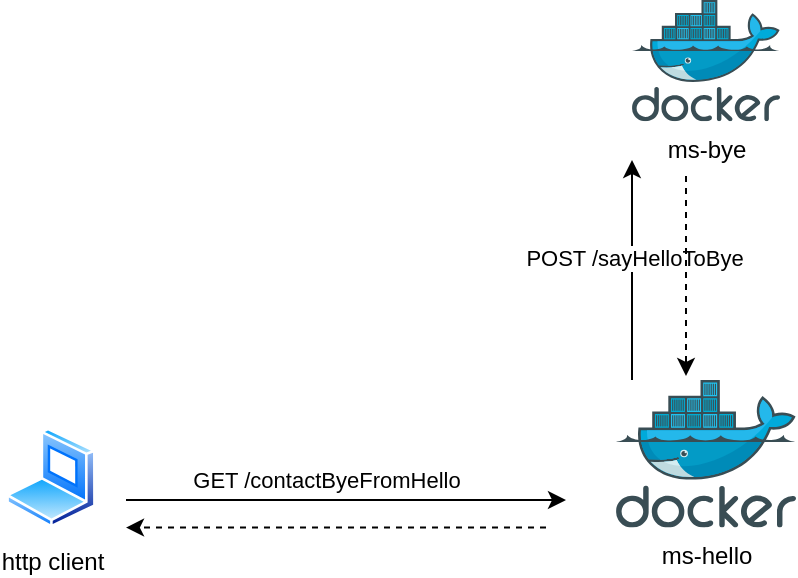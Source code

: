 <mxfile version="13.7.5" type="device" pages="7"><diagram id="nW-tAOOgXtVeQBG6Wu1f" name="Page-1"><mxGraphModel dx="530" dy="593" grid="1" gridSize="10" guides="1" tooltips="1" connect="1" arrows="1" fold="1" page="1" pageScale="1" pageWidth="827" pageHeight="1169" math="0" shadow="0"><root><mxCell id="0"/><mxCell id="1" parent="0"/><mxCell id="l9FdRmoAgHlW3gvT22vH-1" value="ms-hello" style="aspect=fixed;html=1;points=[];align=center;image;fontSize=12;image=img/lib/mscae/Docker.svg;" parent="1" vertex="1"><mxGeometry x="345" y="250" width="90" height="73.8" as="geometry"/></mxCell><mxCell id="l9FdRmoAgHlW3gvT22vH-2" value="ms-bye" style="aspect=fixed;html=1;points=[];align=center;image;fontSize=12;image=img/lib/mscae/Docker.svg;" parent="1" vertex="1"><mxGeometry x="353" y="60" width="74" height="60.68" as="geometry"/></mxCell><mxCell id="l9FdRmoAgHlW3gvT22vH-4" value="http client" style="aspect=fixed;perimeter=ellipsePerimeter;html=1;align=center;shadow=0;dashed=0;spacingTop=3;image;image=img/lib/active_directory/laptop_client.svg;" parent="1" vertex="1"><mxGeometry x="40" y="273.8" width="45" height="50" as="geometry"/></mxCell><mxCell id="l9FdRmoAgHlW3gvT22vH-7" value="" style="endArrow=classic;html=1;" parent="1" edge="1"><mxGeometry width="50" height="50" relative="1" as="geometry"><mxPoint x="353" y="250" as="sourcePoint"/><mxPoint x="353" y="140" as="targetPoint"/></mxGeometry></mxCell><mxCell id="l9FdRmoAgHlW3gvT22vH-9" value="POST /sayHelloToBye" style="edgeLabel;html=1;align=center;verticalAlign=middle;resizable=0;points=[];" parent="l9FdRmoAgHlW3gvT22vH-7" vertex="1" connectable="0"><mxGeometry x="0.109" y="-1" relative="1" as="geometry"><mxPoint as="offset"/></mxGeometry></mxCell><mxCell id="l9FdRmoAgHlW3gvT22vH-8" value="" style="endArrow=classic;html=1;" parent="1" edge="1"><mxGeometry width="50" height="50" relative="1" as="geometry"><mxPoint x="100" y="310" as="sourcePoint"/><mxPoint x="320" y="310" as="targetPoint"/></mxGeometry></mxCell><mxCell id="l9FdRmoAgHlW3gvT22vH-10" value="GET /contactByeFromHello" style="edgeLabel;html=1;align=center;verticalAlign=bottom;resizable=0;points=[];" parent="l9FdRmoAgHlW3gvT22vH-8" vertex="1" connectable="0"><mxGeometry x="0.2" y="2" relative="1" as="geometry"><mxPoint x="-32" as="offset"/></mxGeometry></mxCell><mxCell id="l9FdRmoAgHlW3gvT22vH-11" value="" style="endArrow=classic;html=1;dashed=1;" parent="1" edge="1"><mxGeometry width="50" height="50" relative="1" as="geometry"><mxPoint x="380" y="148" as="sourcePoint"/><mxPoint x="380" y="248" as="targetPoint"/></mxGeometry></mxCell><mxCell id="l9FdRmoAgHlW3gvT22vH-12" value="" style="endArrow=classic;html=1;dashed=1;" parent="1" edge="1"><mxGeometry width="50" height="50" relative="1" as="geometry"><mxPoint x="310" y="323.8" as="sourcePoint"/><mxPoint x="100" y="323.8" as="targetPoint"/></mxGeometry></mxCell></root></mxGraphModel></diagram><diagram id="kk7xsjyhWxMzjAVUPdzf" name="Page-2"><mxGraphModel dx="530" dy="593" grid="1" gridSize="10" guides="1" tooltips="1" connect="1" arrows="1" fold="1" page="1" pageScale="1" pageWidth="827" pageHeight="1169" math="0" shadow="0"><root><mxCell id="FdIu3aOubGUrS5ge_S9y-0"/><mxCell id="FdIu3aOubGUrS5ge_S9y-1" parent="FdIu3aOubGUrS5ge_S9y-0"/><mxCell id="PfeehfjNeXi8u62g8tcT-2" value="http client" style="aspect=fixed;perimeter=ellipsePerimeter;html=1;align=center;shadow=0;dashed=0;spacingTop=3;image;image=img/lib/active_directory/laptop_client.svg;" parent="FdIu3aOubGUrS5ge_S9y-1" vertex="1"><mxGeometry x="30" y="120" width="45" height="50" as="geometry"/></mxCell><mxCell id="PfeehfjNeXi8u62g8tcT-5" value="" style="endArrow=classic;html=1;" parent="FdIu3aOubGUrS5ge_S9y-1" edge="1"><mxGeometry width="50" height="50" relative="1" as="geometry"><mxPoint x="90" y="156.2" as="sourcePoint"/><mxPoint x="310" y="156.2" as="targetPoint"/></mxGeometry></mxCell><mxCell id="PfeehfjNeXi8u62g8tcT-9" value="Service: ms-bye-svc&lt;br&gt;Selector: app=ms-bye-pods" style="ellipse;shape=cloud;whiteSpace=wrap;html=1;" parent="FdIu3aOubGUrS5ge_S9y-1" vertex="1"><mxGeometry x="320" y="80" width="219" height="110" as="geometry"/></mxCell><mxCell id="PfeehfjNeXi8u62g8tcT-11" value="&lt;div&gt;pod:&amp;nbsp;&lt;/div&gt;&lt;span style=&quot;text-align: left&quot;&gt;ms-bye-dep-85d945847d-np597&lt;/span&gt;" style="rounded=0;whiteSpace=wrap;html=1;verticalAlign=bottom;fillColor=#d5e8d4;strokeColor=#82b366;" parent="FdIu3aOubGUrS5ge_S9y-1" vertex="1"><mxGeometry x="430" y="220" width="140" height="80" as="geometry"/></mxCell><mxCell id="PfeehfjNeXi8u62g8tcT-14" value="app: ms-bye-pods" style="rounded=0;whiteSpace=wrap;html=1;fontStyle=1;labelBackgroundColor=#ffffff;fillColor=#f5f5f5;strokeColor=#666666;fontColor=#333333;" parent="FdIu3aOubGUrS5ge_S9y-1" vertex="1"><mxGeometry x="430" y="220" width="120" height="30" as="geometry"/></mxCell><mxCell id="PfeehfjNeXi8u62g8tcT-15" value="&lt;div&gt;pod:&amp;nbsp;&lt;/div&gt;&lt;div&gt;&lt;span&gt;ms-bye-dep-85d945847d-w7hgc&lt;/span&gt;&lt;/div&gt;" style="rounded=0;whiteSpace=wrap;html=1;verticalAlign=bottom;fillColor=#d5e8d4;strokeColor=#82b366;" parent="FdIu3aOubGUrS5ge_S9y-1" vertex="1"><mxGeometry x="430" y="350" width="140" height="80" as="geometry"/></mxCell><mxCell id="PfeehfjNeXi8u62g8tcT-16" value="app: ms-bye-pods" style="rounded=0;whiteSpace=wrap;html=1;fontStyle=1;labelBackgroundColor=#ffffff;fillColor=#f5f5f5;strokeColor=#666666;fontColor=#333333;" parent="FdIu3aOubGUrS5ge_S9y-1" vertex="1"><mxGeometry x="430" y="350" width="120" height="30" as="geometry"/></mxCell><mxCell id="PfeehfjNeXi8u62g8tcT-17" value="" style="endArrow=none;html=1;entryX=0.315;entryY=0.864;entryDx=0;entryDy=0;entryPerimeter=0;" parent="FdIu3aOubGUrS5ge_S9y-1" target="PfeehfjNeXi8u62g8tcT-9" edge="1"><mxGeometry width="50" height="50" relative="1" as="geometry"><mxPoint x="389" y="410" as="sourcePoint"/><mxPoint x="390" y="240" as="targetPoint"/></mxGeometry></mxCell><mxCell id="PfeehfjNeXi8u62g8tcT-18" value="" style="endArrow=none;html=1;entryX=-0.014;entryY=0.6;entryDx=0;entryDy=0;entryPerimeter=0;" parent="FdIu3aOubGUrS5ge_S9y-1" target="PfeehfjNeXi8u62g8tcT-11" edge="1"><mxGeometry width="50" height="50" relative="1" as="geometry"><mxPoint x="390" y="268" as="sourcePoint"/><mxPoint x="390" y="240" as="targetPoint"/></mxGeometry></mxCell><mxCell id="PfeehfjNeXi8u62g8tcT-19" value="" style="endArrow=none;html=1;entryX=0;entryY=1;entryDx=0;entryDy=0;" parent="FdIu3aOubGUrS5ge_S9y-1" target="PfeehfjNeXi8u62g8tcT-16" edge="1"><mxGeometry width="50" height="50" relative="1" as="geometry"><mxPoint x="390" y="380" as="sourcePoint"/><mxPoint x="438.04" y="278" as="targetPoint"/></mxGeometry></mxCell></root></mxGraphModel></diagram><diagram id="zpGCYU32BKWukzR0Wt4S" name="Page-3"><mxGraphModel dx="749" dy="593" grid="1" gridSize="10" guides="1" tooltips="1" connect="1" arrows="1" fold="1" page="1" pageScale="1" pageWidth="827" pageHeight="1169" math="0" shadow="0"><root><mxCell id="FOlvzqwkiB9gCyZq5ynK-0"/><mxCell id="FOlvzqwkiB9gCyZq5ynK-1" parent="FOlvzqwkiB9gCyZq5ynK-0"/><mxCell id="mwr__i5Z3vyPcMBfc9-P-8" value="&lt;div style=&quot;color: rgb(0 , 0 , 0) ; font-family: &amp;#34;helvetica&amp;#34; ; font-size: 12px ; font-style: normal ; font-weight: 400 ; letter-spacing: normal ; text-align: center ; text-indent: 0px ; text-transform: none ; word-spacing: 0px&quot;&gt;&lt;span style=&quot;background-color: rgb(255 , 229 , 153)&quot;&gt;Pod:&amp;nbsp;&lt;/span&gt;&lt;/div&gt;&lt;div style=&quot;color: rgb(0 , 0 , 0) ; font-family: &amp;#34;helvetica&amp;#34; ; font-size: 12px ; font-style: normal ; font-weight: 400 ; letter-spacing: normal ; text-indent: 0px ; text-transform: none ; word-spacing: 0px ; text-align: left&quot;&gt;&lt;span style=&quot;background-color: rgb(255 , 229 , 153)&quot;&gt;&amp;nbsp;ms-bye-dep-db48f7976-7nh68&lt;/span&gt;&lt;/div&gt;&lt;div style=&quot;text-indent: 0px ; text-align: left&quot;&gt;&lt;span style=&quot;background-color: rgb(255 , 229 , 153)&quot;&gt;&lt;font face=&quot;helvetica&quot;&gt;&lt;br&gt;&lt;/font&gt;&lt;/span&gt;&lt;/div&gt;&lt;div style=&quot;text-indent: 0px&quot;&gt;&lt;span style=&quot;background-color: rgb(255 , 229 , 153)&quot;&gt;&lt;font face=&quot;helvetica&quot;&gt;Pod Ip: 172.17.0.9:9999&lt;/font&gt;&lt;br&gt;&lt;/span&gt;&lt;/div&gt;" style="rounded=1;whiteSpace=wrap;html=1;fillColor=#fff2cc;strokeColor=#d6b656;verticalAlign=top;" parent="FOlvzqwkiB9gCyZq5ynK-1" vertex="1"><mxGeometry x="147" y="160" width="197" height="240" as="geometry"/></mxCell><mxCell id="mwr__i5Z3vyPcMBfc9-P-11" value="" style="group" parent="FOlvzqwkiB9gCyZq5ynK-1" vertex="1" connectable="0"><mxGeometry x="167" y="240" width="160" height="140" as="geometry"/></mxCell><mxCell id="mwr__i5Z3vyPcMBfc9-P-1" value="&lt;div&gt;Container&lt;/div&gt;" style="rounded=0;whiteSpace=wrap;html=1;verticalAlign=top;fillColor=#d5e8d4;strokeColor=#82b366;" parent="mwr__i5Z3vyPcMBfc9-P-11" vertex="1"><mxGeometry width="160" height="140" as="geometry"/></mxCell><mxCell id="mwr__i5Z3vyPcMBfc9-P-9" value="Node.js &lt;br&gt;ms-bye - 9999" style="rounded=0;whiteSpace=wrap;html=1;" parent="mwr__i5Z3vyPcMBfc9-P-11" vertex="1"><mxGeometry x="15" y="28" width="120" height="37.333" as="geometry"/></mxCell><mxCell id="mwr__i5Z3vyPcMBfc9-P-10" value="curl http://10.96.126.57:17" style="rounded=0;whiteSpace=wrap;html=1;fillColor=#f0a30a;strokeColor=#BD7000;fontColor=#ffffff;" parent="mwr__i5Z3vyPcMBfc9-P-11" vertex="1"><mxGeometry x="15" y="74.667" width="120" height="37.333" as="geometry"/></mxCell><mxCell id="mwr__i5Z3vyPcMBfc9-P-12" value="&lt;div style=&quot;font-family: &amp;#34;helvetica&amp;#34; ; font-size: 12px ; font-style: normal ; font-weight: 400 ; letter-spacing: normal ; text-align: center ; text-indent: 0px ; text-transform: none ; word-spacing: 0px&quot;&gt;&lt;span style=&quot;background-color: rgb(255 , 255 , 255)&quot;&gt;Pod:&lt;/span&gt;&lt;/div&gt;&lt;div style=&quot;font-family: &amp;#34;helvetica&amp;#34; ; font-size: 12px ; font-style: normal ; font-weight: 400 ; letter-spacing: normal ; text-align: center ; text-indent: 0px ; text-transform: none ; word-spacing: 0px&quot;&gt;&lt;br&gt;&lt;/div&gt;&lt;div style=&quot;text-indent: 0px ; text-align: left&quot;&gt;&lt;span style=&quot;background-color: rgb(255 , 255 , 255)&quot;&gt;&lt;font face=&quot;helvetica&quot;&gt;ms-hello-dep-c4954867b-l6wgt&lt;/font&gt;&lt;br&gt;&lt;/span&gt;&lt;/div&gt;&lt;div style=&quot;text-indent: 0px&quot;&gt;&lt;span style=&quot;background-color: rgb(255 , 255 , 255)&quot;&gt;app=ms-hello-pods&lt;/span&gt;&lt;/div&gt;&lt;div style=&quot;text-indent: 0px&quot;&gt;&lt;font face=&quot;helvetica&quot;&gt;&lt;b style=&quot;background-color: rgb(255 , 255 , 255)&quot;&gt;Pod Ip: 172.17.0.10:7777&lt;/b&gt;&lt;/font&gt;&lt;br&gt;&lt;/div&gt;" style="rounded=1;whiteSpace=wrap;html=1;strokeColor=#b85450;verticalAlign=top;fillColor=#f8cecc;" parent="FOlvzqwkiB9gCyZq5ynK-1" vertex="1"><mxGeometry x="370" y="160" width="190" height="240" as="geometry"/></mxCell><mxCell id="mwr__i5Z3vyPcMBfc9-P-13" value="" style="group" parent="FOlvzqwkiB9gCyZq5ynK-1" vertex="1" connectable="0"><mxGeometry x="388" y="250" width="160" height="120" as="geometry"/></mxCell><mxCell id="mwr__i5Z3vyPcMBfc9-P-14" value="&lt;div&gt;Container&lt;/div&gt;" style="rounded=0;whiteSpace=wrap;html=1;verticalAlign=top;fillColor=#d5e8d4;strokeColor=#82b366;" parent="mwr__i5Z3vyPcMBfc9-P-13" vertex="1"><mxGeometry width="160" height="120" as="geometry"/></mxCell><mxCell id="mwr__i5Z3vyPcMBfc9-P-15" value="Node.js &lt;br&gt;ms-hello - 7777" style="rounded=0;whiteSpace=wrap;html=1;" parent="mwr__i5Z3vyPcMBfc9-P-13" vertex="1"><mxGeometry x="15" y="24" width="120" height="32" as="geometry"/></mxCell><mxCell id="mwr__i5Z3vyPcMBfc9-P-17" value="&lt;div style=&quot;font-family: &amp;#34;helvetica&amp;#34; ; font-size: 12px ; font-style: normal ; font-weight: 400 ; letter-spacing: normal ; text-align: center ; text-indent: 0px ; text-transform: none ; word-spacing: 0px&quot;&gt;&lt;span style=&quot;background-color: rgb(255 , 255 , 255)&quot;&gt;Pod:&amp;nbsp;&lt;/span&gt;&lt;/div&gt;&lt;div style=&quot;font-family: &amp;#34;helvetica&amp;#34; ; font-size: 12px ; font-style: normal ; font-weight: 400 ; letter-spacing: normal ; text-align: center ; text-indent: 0px ; text-transform: none ; word-spacing: 0px&quot;&gt;&lt;span style=&quot;background-color: rgb(255 , 255 , 255)&quot;&gt;&lt;br&gt;&lt;/span&gt;&lt;/div&gt;&lt;div style=&quot;text-indent: 0px ; text-align: left&quot;&gt;&lt;font style=&quot;background-color: rgb(255 , 255 , 255)&quot;&gt;&lt;font face=&quot;helvetica&quot;&gt;ms-hello-dep-c4954867b-zbfm6&lt;/font&gt;&lt;br&gt;&lt;/font&gt;&lt;/div&gt;&lt;div style=&quot;text-indent: 0px&quot;&gt;&lt;font style=&quot;background-color: rgb(255 , 255 , 255)&quot;&gt;&lt;font face=&quot;helvetica&quot;&gt;app=ms-hello-pods&lt;/font&gt;&lt;/font&gt;&lt;/div&gt;&lt;div style=&quot;text-indent: 0px&quot;&gt;&lt;font face=&quot;helvetica&quot; style=&quot;background-color: rgb(255 , 255 , 255)&quot;&gt;&lt;b&gt;Pod Ip: 172.17.0.11:7777&lt;/b&gt;&lt;/font&gt;&lt;br&gt;&lt;/div&gt;" style="rounded=1;whiteSpace=wrap;html=1;fillColor=#f8cecc;strokeColor=#b85450;verticalAlign=top;" parent="FOlvzqwkiB9gCyZq5ynK-1" vertex="1"><mxGeometry x="588" y="160" width="210" height="240" as="geometry"/></mxCell><mxCell id="mwr__i5Z3vyPcMBfc9-P-18" value="" style="group" parent="FOlvzqwkiB9gCyZq5ynK-1" vertex="1" connectable="0"><mxGeometry x="608" y="250" width="160" height="120" as="geometry"/></mxCell><mxCell id="mwr__i5Z3vyPcMBfc9-P-19" value="&lt;div&gt;Container&lt;/div&gt;" style="rounded=0;whiteSpace=wrap;html=1;verticalAlign=top;fillColor=#d5e8d4;strokeColor=#82b366;" parent="mwr__i5Z3vyPcMBfc9-P-18" vertex="1"><mxGeometry width="160" height="120" as="geometry"/></mxCell><mxCell id="mwr__i5Z3vyPcMBfc9-P-20" value="Node.js &lt;br&gt;ms-hello - 7777" style="rounded=0;whiteSpace=wrap;html=1;" parent="mwr__i5Z3vyPcMBfc9-P-18" vertex="1"><mxGeometry x="15" y="24" width="120" height="32" as="geometry"/></mxCell><mxCell id="1y_KWj7AU7cfFWQC7JeS-0" value="http client" style="aspect=fixed;perimeter=ellipsePerimeter;html=1;align=center;shadow=0;dashed=0;spacingTop=3;image;image=img/lib/active_directory/laptop_client.svg;" parent="FOlvzqwkiB9gCyZq5ynK-1" vertex="1"><mxGeometry x="12" y="308.33" width="45" height="50" as="geometry"/></mxCell><mxCell id="1y_KWj7AU7cfFWQC7JeS-1" value="" style="endArrow=classic;html=1;exitX=1;exitY=0.5;exitDx=0;exitDy=0;entryX=0;entryY=0.5;entryDx=0;entryDy=0;" parent="FOlvzqwkiB9gCyZq5ynK-1" source="1y_KWj7AU7cfFWQC7JeS-0" target="mwr__i5Z3vyPcMBfc9-P-10" edge="1"><mxGeometry width="50" height="50" relative="1" as="geometry"><mxPoint x="90" y="270" as="sourcePoint"/><mxPoint x="140" y="220" as="targetPoint"/></mxGeometry></mxCell><mxCell id="1y_KWj7AU7cfFWQC7JeS-2" value="1. kubectl exec&amp;nbsp;" style="edgeLabel;html=1;align=center;verticalAlign=middle;resizable=0;points=[];" parent="1y_KWj7AU7cfFWQC7JeS-1" vertex="1" connectable="0"><mxGeometry x="-0.189" y="4" relative="1" as="geometry"><mxPoint as="offset"/></mxGeometry></mxCell><mxCell id="1y_KWj7AU7cfFWQC7JeS-3" value="" style="endArrow=none;html=1;exitX=0;exitY=0.25;exitDx=0;exitDy=0;entryX=0.5;entryY=1;entryDx=0;entryDy=0;" parent="FOlvzqwkiB9gCyZq5ynK-1" source="mwr__i5Z3vyPcMBfc9-P-10" target="1y_KWj7AU7cfFWQC7JeS-4" edge="1"><mxGeometry width="50" height="50" relative="1" as="geometry"><mxPoint x="120" y="270" as="sourcePoint"/><mxPoint x="-40" y="210" as="targetPoint"/></mxGeometry></mxCell><mxCell id="1y_KWj7AU7cfFWQC7JeS-4" value="2. curl is executed &lt;br&gt;inside the 'ms-bye' &lt;br&gt;container &lt;br&gt;running node.js&amp;nbsp;" style="text;html=1;strokeColor=none;fillColor=none;align=center;verticalAlign=middle;whiteSpace=wrap;rounded=0;" parent="FOlvzqwkiB9gCyZq5ynK-1" vertex="1"><mxGeometry x="12" y="150" width="130" height="80" as="geometry"/></mxCell><mxCell id="1y_KWj7AU7cfFWQC7JeS-5" value="&lt;font style=&quot;font-size: 13px&quot;&gt;&lt;b&gt;Service 'ms-hello-svc'&lt;br&gt;&lt;/b&gt;&lt;/font&gt;&lt;br&gt;SELECTOR: app=ms-hello-pods&lt;br&gt;10.96.126.57:17" style="rounded=0;whiteSpace=wrap;html=1;fillColor=#f5f5f5;strokeColor=#666666;fontColor=#333333;" parent="FOlvzqwkiB9gCyZq5ynK-1" vertex="1"><mxGeometry x="470" y="40" width="150" height="80" as="geometry"/></mxCell><mxCell id="1y_KWj7AU7cfFWQC7JeS-6" value="" style="shape=curlyBracket;whiteSpace=wrap;html=1;rounded=1;fillColor=#9933FF;direction=south;" parent="FOlvzqwkiB9gCyZq5ynK-1" vertex="1"><mxGeometry x="500" y="120" width="180" height="40" as="geometry"/></mxCell><mxCell id="1y_KWj7AU7cfFWQC7JeS-7" value="" style="edgeStyle=elbowEdgeStyle;elbow=horizontal;endArrow=classic;html=1;" parent="FOlvzqwkiB9gCyZq5ynK-1" source="mwr__i5Z3vyPcMBfc9-P-10" edge="1"><mxGeometry width="50" height="50" relative="1" as="geometry"><mxPoint x="390" y="250" as="sourcePoint"/><mxPoint x="470" y="60" as="targetPoint"/><Array as="points"><mxPoint x="360" y="200"/></Array></mxGeometry></mxCell><mxCell id="1y_KWj7AU7cfFWQC7JeS-8" value="3. curl sends HTTP GET request" style="edgeLabel;html=1;align=center;verticalAlign=middle;resizable=0;points=[];" parent="1y_KWj7AU7cfFWQC7JeS-7" vertex="1" connectable="0"><mxGeometry x="0.562" y="-1" relative="1" as="geometry"><mxPoint x="-39.67" y="-11" as="offset"/></mxGeometry></mxCell><mxCell id="1y_KWj7AU7cfFWQC7JeS-9" value="" style="edgeStyle=elbowEdgeStyle;elbow=horizontal;endArrow=classic;html=1;exitX=1;exitY=0.25;exitDx=0;exitDy=0;entryX=1;entryY=0.5;entryDx=0;entryDy=0;" parent="FOlvzqwkiB9gCyZq5ynK-1" source="1y_KWj7AU7cfFWQC7JeS-5" target="mwr__i5Z3vyPcMBfc9-P-20" edge="1"><mxGeometry width="50" height="50" relative="1" as="geometry"><mxPoint x="580" y="250" as="sourcePoint"/><mxPoint x="770" y="290" as="targetPoint"/><Array as="points"><mxPoint x="810" y="170"/></Array></mxGeometry></mxCell><mxCell id="1y_KWj7AU7cfFWQC7JeS-10" value="4. Service redirects &lt;br&gt;HTTP request to a&lt;br&gt;randomly selected pod,&lt;br&gt;on the port the container &lt;br&gt;is listening (targetPort)" style="edgeLabel;html=1;align=center;verticalAlign=middle;resizable=0;points=[];" parent="1y_KWj7AU7cfFWQC7JeS-9" vertex="1" connectable="0"><mxGeometry x="-0.736" y="-2" relative="1" as="geometry"><mxPoint x="33" y="18" as="offset"/></mxGeometry></mxCell><mxCell id="1y_KWj7AU7cfFWQC7JeS-11" value="" style="edgeStyle=elbowEdgeStyle;elbow=horizontal;endArrow=classic;html=1;exitX=0.5;exitY=1;exitDx=0;exitDy=0;entryX=0.75;entryY=1;entryDx=0;entryDy=0;" parent="FOlvzqwkiB9gCyZq5ynK-1" source="mwr__i5Z3vyPcMBfc9-P-20" target="mwr__i5Z3vyPcMBfc9-P-10" edge="1"><mxGeometry width="50" height="50" relative="1" as="geometry"><mxPoint x="460" y="360" as="sourcePoint"/><mxPoint x="250" y="500" as="targetPoint"/><Array as="points"><mxPoint x="683" y="450"/></Array></mxGeometry></mxCell><mxCell id="1y_KWj7AU7cfFWQC7JeS-12" value="5. HTTP response is sent back to curl" style="edgeLabel;html=1;align=center;verticalAlign=middle;resizable=0;points=[];" parent="1y_KWj7AU7cfFWQC7JeS-11" vertex="1" connectable="0"><mxGeometry x="0.003" y="-4" relative="1" as="geometry"><mxPoint x="-16" y="14" as="offset"/></mxGeometry></mxCell><mxCell id="1y_KWj7AU7cfFWQC7JeS-13" value="6. The output of the curl command &lt;br&gt;is sent back to &lt;br&gt;kubectl and printed by it" style="edgeStyle=segmentEdgeStyle;endArrow=classic;html=1;exitX=0.5;exitY=1;exitDx=0;exitDy=0;" parent="FOlvzqwkiB9gCyZq5ynK-1" source="mwr__i5Z3vyPcMBfc9-P-10" target="1y_KWj7AU7cfFWQC7JeS-0" edge="1"><mxGeometry x="0.237" y="30" width="50" height="50" relative="1" as="geometry"><mxPoint x="30" y="360" as="sourcePoint"/><mxPoint x="-80" y="410" as="targetPoint"/><Array as="points"><mxPoint x="242" y="450"/><mxPoint x="35" y="450"/></Array><mxPoint as="offset"/></mxGeometry></mxCell></root></mxGraphModel></diagram><diagram name="clusterip" id="MiLK0xUgl3QgvYwgvLEA"><mxGraphModel dx="749" dy="1762" grid="1" gridSize="10" guides="1" tooltips="1" connect="1" arrows="1" fold="1" page="1" pageScale="1" pageWidth="827" pageHeight="1169" math="0" shadow="0"><root><mxCell id="RTvqGb9k7nKd8f0aVlGG-0"/><mxCell id="RTvqGb9k7nKd8f0aVlGG-1" parent="RTvqGb9k7nKd8f0aVlGG-0"/><mxCell id="RTvqGb9k7nKd8f0aVlGG-34" value="" style="group" vertex="1" connectable="0" parent="RTvqGb9k7nKd8f0aVlGG-1"><mxGeometry x="431" y="-332" width="510" height="770" as="geometry"/></mxCell><mxCell id="RTvqGb9k7nKd8f0aVlGG-35" value="" style="group" vertex="1" connectable="0" parent="RTvqGb9k7nKd8f0aVlGG-34"><mxGeometry x="50.63" y="440" width="455.37" height="330" as="geometry"/></mxCell><mxCell id="RTvqGb9k7nKd8f0aVlGG-36" value="Node2" style="rounded=0;whiteSpace=wrap;html=1;verticalAlign=top;" vertex="1" parent="RTvqGb9k7nKd8f0aVlGG-35"><mxGeometry x="-12" width="455.37" height="330" as="geometry"/></mxCell><mxCell id="RTvqGb9k7nKd8f0aVlGG-37" value="5.5.5.6" style="rounded=0;whiteSpace=wrap;html=1;fillColor=#f8cecc;strokeColor=#b85450;" vertex="1" parent="RTvqGb9k7nKd8f0aVlGG-35"><mxGeometry x="-9" width="122.17" height="30" as="geometry"/></mxCell><mxCell id="RTvqGb9k7nKd8f0aVlGG-45" value="" style="group" vertex="1" connectable="0" parent="RTvqGb9k7nKd8f0aVlGG-35"><mxGeometry x="137.69" y="127.742" width="180" height="191.613" as="geometry"/></mxCell><mxCell id="RTvqGb9k7nKd8f0aVlGG-13" value="&lt;div&gt;Container&lt;/div&gt;" style="rounded=0;whiteSpace=wrap;html=1;verticalAlign=top;fillColor=#d5e8d4;strokeColor=#82b366;" vertex="1" parent="RTvqGb9k7nKd8f0aVlGG-45"><mxGeometry x="8" y="85.161" width="160" height="74.516" as="geometry"/></mxCell><mxCell id="RTvqGb9k7nKd8f0aVlGG-14" value="Node.js &lt;br&gt;ms-hello - 7777" style="rounded=0;whiteSpace=wrap;html=1;" vertex="1" parent="RTvqGb9k7nKd8f0aVlGG-45"><mxGeometry x="23" y="110.71" width="120" height="34.065" as="geometry"/></mxCell><mxCell id="RTvqGb9k7nKd8f0aVlGG-11" value="&lt;div style=&quot;font-family: &amp;#34;helvetica&amp;#34; ; font-size: 12px ; font-style: normal ; font-weight: 400 ; letter-spacing: normal ; text-align: center ; text-indent: 0px ; text-transform: none ; word-spacing: 0px&quot;&gt;&lt;span style=&quot;background-color: rgb(255 , 255 , 255)&quot;&gt;Pod:&amp;nbsp;&lt;/span&gt;&lt;/div&gt;&lt;div style=&quot;font-family: &amp;#34;helvetica&amp;#34; ; font-size: 12px ; font-style: normal ; font-weight: 400 ; letter-spacing: normal ; text-align: center ; text-indent: 0px ; text-transform: none ; word-spacing: 0px&quot;&gt;&lt;span style=&quot;background-color: rgb(255 , 255 , 255)&quot;&gt;&lt;br&gt;&lt;/span&gt;&lt;/div&gt;&lt;div style=&quot;text-indent: 0px ; text-align: left&quot;&gt;&lt;font style=&quot;background-color: rgb(255 , 255 , 255)&quot;&gt;&lt;font face=&quot;helvetica&quot;&gt;ms-hello-dep-c4954867b-zbfm6&lt;/font&gt;&lt;br&gt;&lt;/font&gt;&lt;/div&gt;&lt;div style=&quot;text-indent: 0px&quot;&gt;&lt;font style=&quot;background-color: rgb(255 , 255 , 255)&quot;&gt;&lt;font face=&quot;helvetica&quot;&gt;app=ms-hello-pods&lt;/font&gt;&lt;/font&gt;&lt;/div&gt;&lt;div style=&quot;text-indent: 0px&quot;&gt;&lt;font face=&quot;helvetica&quot; style=&quot;background-color: rgb(255 , 255 , 255)&quot;&gt;&lt;b&gt;Pod Ip: 172.17.0.11:7777&lt;/b&gt;&lt;/font&gt;&lt;br&gt;&lt;/div&gt;" style="rounded=1;whiteSpace=wrap;html=1;fillColor=#f8cecc;strokeColor=#b85450;verticalAlign=top;" vertex="1" parent="RTvqGb9k7nKd8f0aVlGG-45"><mxGeometry width="180" height="191.613" as="geometry"/></mxCell><mxCell id="RTvqGb9k7nKd8f0aVlGG-38" value="&lt;div&gt;Container&lt;/div&gt;" style="rounded=0;whiteSpace=wrap;html=1;verticalAlign=top;fillColor=#d5e8d4;strokeColor=#82b366;" vertex="1" parent="RTvqGb9k7nKd8f0aVlGG-45"><mxGeometry x="10" y="95.806" width="160" height="85.161" as="geometry"/></mxCell><mxCell id="RTvqGb9k7nKd8f0aVlGG-39" value="Node.js &lt;br&gt;ms-hello - 7777" style="rounded=0;whiteSpace=wrap;html=1;" vertex="1" parent="RTvqGb9k7nKd8f0aVlGG-45"><mxGeometry x="25" y="121.355" width="120" height="34.065" as="geometry"/></mxCell><mxCell id="RTvqGb9k7nKd8f0aVlGG-40" value="" style="group" vertex="1" connectable="0" parent="RTvqGb9k7nKd8f0aVlGG-35"><mxGeometry x="-467.63" width="910" height="330" as="geometry"/></mxCell><mxCell id="RTvqGb9k7nKd8f0aVlGG-30" value="Node1" style="rounded=0;whiteSpace=wrap;html=1;verticalAlign=top;" vertex="1" parent="RTvqGb9k7nKd8f0aVlGG-40"><mxGeometry width="455.37" height="330" as="geometry"/></mxCell><mxCell id="RTvqGb9k7nKd8f0aVlGG-31" value="5.5.5.5" style="rounded=0;whiteSpace=wrap;html=1;fillColor=#f8cecc;strokeColor=#b85450;" vertex="1" parent="RTvqGb9k7nKd8f0aVlGG-40"><mxGeometry width="122.172" height="31.935" as="geometry"/></mxCell><mxCell id="RTvqGb9k7nKd8f0aVlGG-20" value="&lt;font style=&quot;font-size: 13px&quot;&gt;&lt;b&gt;Service 'ms-hello-svc' - ClusterIp -&amp;nbsp;&lt;/b&gt;&lt;/font&gt;SELECTOR: app=ms-hello-pods (iptables)&lt;br&gt;Cluster Ip:=&amp;nbsp; &amp;nbsp;10.96.126.57:17" style="rounded=0;whiteSpace=wrap;html=1;fillColor=#f5f5f5;strokeColor=#666666;fontColor=#333333;" vertex="1" parent="RTvqGb9k7nKd8f0aVlGG-40"><mxGeometry x="20" y="51.996" width="890" height="41.729" as="geometry"/></mxCell><mxCell id="RTvqGb9k7nKd8f0aVlGG-43" value="" style="group" vertex="1" connectable="0" parent="RTvqGb9k7nKd8f0aVlGG-40"><mxGeometry x="20" y="133.387" width="184" height="180.968" as="geometry"/></mxCell><mxCell id="RTvqGb9k7nKd8f0aVlGG-41" value="" style="group" vertex="1" connectable="0" parent="RTvqGb9k7nKd8f0aVlGG-43"><mxGeometry width="184" height="180.968" as="geometry"/></mxCell><mxCell id="RTvqGb9k7nKd8f0aVlGG-2" value="&lt;div style=&quot;color: rgb(0 , 0 , 0) ; font-family: &amp;#34;helvetica&amp;#34; ; font-size: 12px ; font-style: normal ; font-weight: 400 ; letter-spacing: normal ; text-align: center ; text-indent: 0px ; text-transform: none ; word-spacing: 0px&quot;&gt;&lt;span style=&quot;background-color: rgb(255 , 229 , 153)&quot;&gt;Pod:&amp;nbsp;&lt;/span&gt;&lt;/div&gt;&lt;div style=&quot;color: rgb(0 , 0 , 0) ; font-family: &amp;#34;helvetica&amp;#34; ; font-size: 12px ; font-style: normal ; font-weight: 400 ; letter-spacing: normal ; text-indent: 0px ; text-transform: none ; word-spacing: 0px ; text-align: left&quot;&gt;&lt;span style=&quot;background-color: rgb(255 , 229 , 153)&quot;&gt;&amp;nbsp;ms-bye-dep-db48f7976-7nh68&lt;/span&gt;&lt;/div&gt;&lt;div style=&quot;text-indent: 0px ; text-align: left&quot;&gt;&lt;span style=&quot;background-color: rgb(255 , 229 , 153)&quot;&gt;&lt;font face=&quot;helvetica&quot;&gt;&lt;br&gt;&lt;/font&gt;&lt;/span&gt;&lt;/div&gt;&lt;div style=&quot;text-indent: 0px&quot;&gt;&lt;span style=&quot;background-color: rgb(255 , 229 , 153)&quot;&gt;&lt;font face=&quot;helvetica&quot;&gt;Pod Ip: 172.17.0.9:9999&lt;/font&gt;&lt;br&gt;&lt;/span&gt;&lt;/div&gt;" style="rounded=1;whiteSpace=wrap;html=1;fillColor=#fff2cc;strokeColor=#d6b656;verticalAlign=top;" vertex="1" parent="RTvqGb9k7nKd8f0aVlGG-41"><mxGeometry width="184" height="180.968" as="geometry"/></mxCell><mxCell id="RTvqGb9k7nKd8f0aVlGG-42" value="" style="group" vertex="1" connectable="0" parent="RTvqGb9k7nKd8f0aVlGG-41"><mxGeometry x="12" y="85.161" width="160" height="74.516" as="geometry"/></mxCell><mxCell id="RTvqGb9k7nKd8f0aVlGG-4" value="&lt;div&gt;Container&lt;/div&gt;" style="rounded=0;whiteSpace=wrap;html=1;verticalAlign=top;fillColor=#d5e8d4;strokeColor=#82b366;" vertex="1" parent="RTvqGb9k7nKd8f0aVlGG-42"><mxGeometry width="160" height="74.516" as="geometry"/></mxCell><mxCell id="RTvqGb9k7nKd8f0aVlGG-5" value="Node.js &lt;br&gt;ms-bye - 9999" style="rounded=0;whiteSpace=wrap;html=1;" vertex="1" parent="RTvqGb9k7nKd8f0aVlGG-42"><mxGeometry x="15" y="21.29" width="120" height="28.387" as="geometry"/></mxCell><mxCell id="RTvqGb9k7nKd8f0aVlGG-44" value="" style="group" vertex="1" connectable="0" parent="RTvqGb9k7nKd8f0aVlGG-40"><mxGeometry x="223" y="129.742" width="180" height="183.097" as="geometry"/></mxCell><mxCell id="RTvqGb9k7nKd8f0aVlGG-7" value="&lt;div style=&quot;font-family: &amp;#34;helvetica&amp;#34; ; font-size: 12px ; font-style: normal ; font-weight: 400 ; letter-spacing: normal ; text-align: center ; text-indent: 0px ; text-transform: none ; word-spacing: 0px&quot;&gt;&lt;span style=&quot;background-color: rgb(255 , 255 , 255)&quot;&gt;Pod:&lt;/span&gt;&lt;/div&gt;&lt;div style=&quot;font-family: &amp;#34;helvetica&amp;#34; ; font-size: 12px ; font-style: normal ; font-weight: 400 ; letter-spacing: normal ; text-align: center ; text-indent: 0px ; text-transform: none ; word-spacing: 0px&quot;&gt;&lt;br&gt;&lt;/div&gt;&lt;div style=&quot;text-indent: 0px ; text-align: left&quot;&gt;&lt;span style=&quot;background-color: rgb(255 , 255 , 255)&quot;&gt;&lt;font face=&quot;helvetica&quot;&gt;ms-hello-dep-c4954867b-l6wgt&lt;/font&gt;&lt;br&gt;&lt;/span&gt;&lt;/div&gt;&lt;div style=&quot;text-indent: 0px&quot;&gt;&lt;span style=&quot;background-color: rgb(255 , 255 , 255)&quot;&gt;app=ms-hello-pods&lt;/span&gt;&lt;/div&gt;&lt;div style=&quot;text-indent: 0px&quot;&gt;&lt;font face=&quot;helvetica&quot;&gt;&lt;b style=&quot;background-color: rgb(255 , 255 , 255)&quot;&gt;Pod Ip: 172.17.0.10:7777&lt;/b&gt;&lt;/font&gt;&lt;br&gt;&lt;/div&gt;" style="rounded=1;whiteSpace=wrap;html=1;strokeColor=#b85450;verticalAlign=top;fillColor=#f8cecc;" vertex="1" parent="RTvqGb9k7nKd8f0aVlGG-44"><mxGeometry width="180" height="183.097" as="geometry"/></mxCell><mxCell id="RTvqGb9k7nKd8f0aVlGG-9" value="&lt;div&gt;Container&lt;/div&gt;" style="rounded=0;whiteSpace=wrap;html=1;verticalAlign=top;fillColor=#d5e8d4;strokeColor=#82b366;" vertex="1" parent="RTvqGb9k7nKd8f0aVlGG-44"><mxGeometry x="8" y="95.806" width="160" height="76.645" as="geometry"/></mxCell><mxCell id="RTvqGb9k7nKd8f0aVlGG-10" value="Node.js &lt;br&gt;ms-hello - 7777" style="rounded=0;whiteSpace=wrap;html=1;" vertex="1" parent="RTvqGb9k7nKd8f0aVlGG-44"><mxGeometry x="23" y="121.355" width="120" height="34.065" as="geometry"/></mxCell><mxCell id="tbw3Cd0E13CXad9E_XTG-3" value="" style="endArrow=classic;html=1;dashed=1;exitX=0.75;exitY=0;exitDx=0;exitDy=0;entryX=0.243;entryY=1.102;entryDx=0;entryDy=0;entryPerimeter=0;fillColor=#e51400;strokeColor=#B20000;strokeWidth=2;" edge="1" parent="RTvqGb9k7nKd8f0aVlGG-40" source="RTvqGb9k7nKd8f0aVlGG-2" target="RTvqGb9k7nKd8f0aVlGG-20"><mxGeometry width="50" height="50" relative="1" as="geometry"><mxPoint x="346" y="232" as="sourcePoint"/><mxPoint x="396" y="182" as="targetPoint"/></mxGeometry></mxCell><mxCell id="RTvqGb9k7nKd8f0aVlGG-49" value="" style="curved=1;endArrow=classic;html=1;dashed=1;exitX=-0.004;exitY=0.297;exitDx=0;exitDy=0;exitPerimeter=0;entryX=0.004;entryY=0.377;entryDx=0;entryDy=0;entryPerimeter=0;" edge="1" parent="RTvqGb9k7nKd8f0aVlGG-35" source="RTvqGb9k7nKd8f0aVlGG-36" target="RTvqGb9k7nKd8f0aVlGG-11"><mxGeometry width="50" height="50" relative="1" as="geometry"><mxPoint x="-21.63" y="202" as="sourcePoint"/><mxPoint x="28.37" y="152" as="targetPoint"/><Array as="points"><mxPoint x="48.37" y="132"/><mxPoint x="28.37" y="182"/><mxPoint x="88.37" y="182"/></Array></mxGeometry></mxCell><mxCell id="RTvqGb9k7nKd8f0aVlGG-48" value="" style="curved=1;endArrow=classic;html=1;dashed=1;strokeWidth=2;fillColor=#e51400;strokeColor=#B20000;" edge="1" parent="RTvqGb9k7nKd8f0aVlGG-1" target="RTvqGb9k7nKd8f0aVlGG-7"><mxGeometry width="50" height="50" relative="1" as="geometry"><mxPoint x="470" y="210" as="sourcePoint"/><mxPoint x="510" y="260" as="targetPoint"/><Array as="points"><mxPoint x="430" y="240"/><mxPoint x="460" y="260"/></Array></mxGeometry></mxCell></root></mxGraphModel></diagram><diagram name="nodeport" id="4xQ1sAszgmaoW1QOPxm_"><mxGraphModel dx="749" dy="1762" grid="1" gridSize="10" guides="1" tooltips="1" connect="1" arrows="1" fold="1" page="1" pageScale="1" pageWidth="827" pageHeight="1169" math="0" shadow="0"><root><mxCell id="GUY6JBtR14WKPU_pXFen-0"/><mxCell id="GUY6JBtR14WKPU_pXFen-1" parent="GUY6JBtR14WKPU_pXFen-0"/><mxCell id="GUY6JBtR14WKPU_pXFen-2" value="" style="group" vertex="1" connectable="0" parent="GUY6JBtR14WKPU_pXFen-1"><mxGeometry x="431" y="-332" width="510" height="770" as="geometry"/></mxCell><mxCell id="GUY6JBtR14WKPU_pXFen-3" value="" style="group" vertex="1" connectable="0" parent="GUY6JBtR14WKPU_pXFen-2"><mxGeometry x="50.63" y="440" width="455.37" height="330" as="geometry"/></mxCell><mxCell id="GUY6JBtR14WKPU_pXFen-4" value="Node2" style="rounded=0;whiteSpace=wrap;html=1;verticalAlign=top;" vertex="1" parent="GUY6JBtR14WKPU_pXFen-3"><mxGeometry x="-12" width="455.37" height="330" as="geometry"/></mxCell><mxCell id="GUY6JBtR14WKPU_pXFen-5" value="5.5.5.6:31000" style="rounded=0;whiteSpace=wrap;html=1;fillColor=#f8cecc;strokeColor=#b85450;" vertex="1" parent="GUY6JBtR14WKPU_pXFen-3"><mxGeometry x="-9" width="122.17" height="30" as="geometry"/></mxCell><mxCell id="GUY6JBtR14WKPU_pXFen-6" value="" style="group" vertex="1" connectable="0" parent="GUY6JBtR14WKPU_pXFen-3"><mxGeometry x="137.69" y="127.742" width="180" height="191.613" as="geometry"/></mxCell><mxCell id="GUY6JBtR14WKPU_pXFen-7" value="&lt;div&gt;Container&lt;/div&gt;" style="rounded=0;whiteSpace=wrap;html=1;verticalAlign=top;fillColor=#d5e8d4;strokeColor=#82b366;" vertex="1" parent="GUY6JBtR14WKPU_pXFen-6"><mxGeometry x="8" y="85.161" width="160" height="74.516" as="geometry"/></mxCell><mxCell id="GUY6JBtR14WKPU_pXFen-8" value="Node.js &lt;br&gt;ms-hello - 7777" style="rounded=0;whiteSpace=wrap;html=1;" vertex="1" parent="GUY6JBtR14WKPU_pXFen-6"><mxGeometry x="23" y="110.71" width="120" height="34.065" as="geometry"/></mxCell><mxCell id="GUY6JBtR14WKPU_pXFen-9" value="&lt;div style=&quot;font-family: &amp;#34;helvetica&amp;#34; ; font-size: 12px ; font-style: normal ; font-weight: 400 ; letter-spacing: normal ; text-align: center ; text-indent: 0px ; text-transform: none ; word-spacing: 0px&quot;&gt;&lt;span style=&quot;background-color: rgb(255 , 255 , 255)&quot;&gt;Pod:&amp;nbsp;&lt;/span&gt;&lt;/div&gt;&lt;div style=&quot;font-family: &amp;#34;helvetica&amp;#34; ; font-size: 12px ; font-style: normal ; font-weight: 400 ; letter-spacing: normal ; text-align: center ; text-indent: 0px ; text-transform: none ; word-spacing: 0px&quot;&gt;&lt;span style=&quot;background-color: rgb(255 , 255 , 255)&quot;&gt;&lt;br&gt;&lt;/span&gt;&lt;/div&gt;&lt;div style=&quot;text-indent: 0px ; text-align: left&quot;&gt;&lt;font style=&quot;background-color: rgb(255 , 255 , 255)&quot;&gt;&lt;font face=&quot;helvetica&quot;&gt;ms-hello-dep-c4954867b-zbfm6&lt;/font&gt;&lt;br&gt;&lt;/font&gt;&lt;/div&gt;&lt;div style=&quot;text-indent: 0px&quot;&gt;&lt;font style=&quot;background-color: rgb(255 , 255 , 255)&quot;&gt;&lt;font face=&quot;helvetica&quot;&gt;app=ms-hello-pods&lt;/font&gt;&lt;/font&gt;&lt;/div&gt;&lt;div style=&quot;text-indent: 0px&quot;&gt;&lt;font face=&quot;helvetica&quot; style=&quot;background-color: rgb(255 , 255 , 255)&quot;&gt;&lt;b&gt;Pod Ip: 172.17.0.11:7777&lt;/b&gt;&lt;/font&gt;&lt;br&gt;&lt;/div&gt;" style="rounded=1;whiteSpace=wrap;html=1;fillColor=#f8cecc;strokeColor=#b85450;verticalAlign=top;" vertex="1" parent="GUY6JBtR14WKPU_pXFen-6"><mxGeometry width="180" height="191.613" as="geometry"/></mxCell><mxCell id="GUY6JBtR14WKPU_pXFen-10" value="&lt;div&gt;Container&lt;/div&gt;" style="rounded=0;whiteSpace=wrap;html=1;verticalAlign=top;fillColor=#d5e8d4;strokeColor=#82b366;" vertex="1" parent="GUY6JBtR14WKPU_pXFen-6"><mxGeometry x="10" y="95.806" width="160" height="85.161" as="geometry"/></mxCell><mxCell id="GUY6JBtR14WKPU_pXFen-11" value="Node.js &lt;br&gt;ms-hello - 7777" style="rounded=0;whiteSpace=wrap;html=1;" vertex="1" parent="GUY6JBtR14WKPU_pXFen-6"><mxGeometry x="25" y="121.355" width="120" height="34.065" as="geometry"/></mxCell><mxCell id="GUY6JBtR14WKPU_pXFen-12" value="" style="group" vertex="1" connectable="0" parent="GUY6JBtR14WKPU_pXFen-3"><mxGeometry x="-467.63" width="910" height="330" as="geometry"/></mxCell><mxCell id="GUY6JBtR14WKPU_pXFen-13" value="Node1" style="rounded=0;whiteSpace=wrap;html=1;verticalAlign=top;" vertex="1" parent="GUY6JBtR14WKPU_pXFen-12"><mxGeometry width="455.37" height="330" as="geometry"/></mxCell><mxCell id="GUY6JBtR14WKPU_pXFen-14" value="5.5.5.5: 31000" style="rounded=0;whiteSpace=wrap;html=1;fillColor=#f8cecc;strokeColor=#b85450;" vertex="1" parent="GUY6JBtR14WKPU_pXFen-12"><mxGeometry width="122.172" height="31.935" as="geometry"/></mxCell><mxCell id="GUY6JBtR14WKPU_pXFen-15" value="&lt;font style=&quot;font-size: 13px&quot;&gt;&lt;b&gt;Service 'np-hello-svc' - NodePort -&amp;nbsp;&lt;/b&gt;&lt;/font&gt;SELECTOR: app=ms-hello-pods (iptables)&lt;br&gt;Cluster Ip: 10.96.242.80:17" style="rounded=0;whiteSpace=wrap;html=1;fillColor=#f5f5f5;strokeColor=#666666;fontColor=#333333;" vertex="1" parent="GUY6JBtR14WKPU_pXFen-12"><mxGeometry x="20" y="51.996" width="890" height="41.729" as="geometry"/></mxCell><mxCell id="GUY6JBtR14WKPU_pXFen-16" value="" style="group" vertex="1" connectable="0" parent="GUY6JBtR14WKPU_pXFen-12"><mxGeometry x="20" y="133.387" width="184" height="180.968" as="geometry"/></mxCell><mxCell id="GUY6JBtR14WKPU_pXFen-17" value="" style="group" vertex="1" connectable="0" parent="GUY6JBtR14WKPU_pXFen-16"><mxGeometry width="184" height="180.968" as="geometry"/></mxCell><mxCell id="GUY6JBtR14WKPU_pXFen-18" value="&lt;div style=&quot;color: rgb(0 , 0 , 0) ; font-family: &amp;#34;helvetica&amp;#34; ; font-size: 12px ; font-style: normal ; font-weight: 400 ; letter-spacing: normal ; text-align: center ; text-indent: 0px ; text-transform: none ; word-spacing: 0px&quot;&gt;&lt;span style=&quot;background-color: rgb(255 , 229 , 153)&quot;&gt;Pod:&amp;nbsp;&lt;/span&gt;&lt;/div&gt;&lt;div style=&quot;color: rgb(0 , 0 , 0) ; font-family: &amp;#34;helvetica&amp;#34; ; font-size: 12px ; font-style: normal ; font-weight: 400 ; letter-spacing: normal ; text-indent: 0px ; text-transform: none ; word-spacing: 0px ; text-align: left&quot;&gt;&lt;span style=&quot;background-color: rgb(255 , 229 , 153)&quot;&gt;&amp;nbsp;ms-bye-dep-db48f7976-7nh68&lt;/span&gt;&lt;/div&gt;&lt;div style=&quot;text-indent: 0px ; text-align: left&quot;&gt;&lt;span style=&quot;background-color: rgb(255 , 229 , 153)&quot;&gt;&lt;font face=&quot;helvetica&quot;&gt;&lt;br&gt;&lt;/font&gt;&lt;/span&gt;&lt;/div&gt;&lt;div style=&quot;text-indent: 0px&quot;&gt;&lt;span style=&quot;background-color: rgb(255 , 229 , 153)&quot;&gt;&lt;font face=&quot;helvetica&quot;&gt;Pod Ip: 172.17.0.9:9999&lt;/font&gt;&lt;br&gt;&lt;/span&gt;&lt;/div&gt;" style="rounded=1;whiteSpace=wrap;html=1;fillColor=#fff2cc;strokeColor=#d6b656;verticalAlign=top;" vertex="1" parent="GUY6JBtR14WKPU_pXFen-17"><mxGeometry width="184" height="180.968" as="geometry"/></mxCell><mxCell id="GUY6JBtR14WKPU_pXFen-19" value="" style="group" vertex="1" connectable="0" parent="GUY6JBtR14WKPU_pXFen-17"><mxGeometry x="12" y="85.161" width="160" height="74.516" as="geometry"/></mxCell><mxCell id="GUY6JBtR14WKPU_pXFen-20" value="&lt;div&gt;Container&lt;/div&gt;" style="rounded=0;whiteSpace=wrap;html=1;verticalAlign=top;fillColor=#d5e8d4;strokeColor=#82b366;" vertex="1" parent="GUY6JBtR14WKPU_pXFen-19"><mxGeometry width="160" height="74.516" as="geometry"/></mxCell><mxCell id="GUY6JBtR14WKPU_pXFen-21" value="Node.js &lt;br&gt;ms-bye - 9999" style="rounded=0;whiteSpace=wrap;html=1;" vertex="1" parent="GUY6JBtR14WKPU_pXFen-19"><mxGeometry x="15" y="21.29" width="120" height="28.387" as="geometry"/></mxCell><mxCell id="GUY6JBtR14WKPU_pXFen-22" value="" style="group" vertex="1" connectable="0" parent="GUY6JBtR14WKPU_pXFen-12"><mxGeometry x="223" y="129.742" width="180" height="183.097" as="geometry"/></mxCell><mxCell id="GUY6JBtR14WKPU_pXFen-23" value="&lt;div style=&quot;font-family: &amp;#34;helvetica&amp;#34; ; font-size: 12px ; font-style: normal ; font-weight: 400 ; letter-spacing: normal ; text-align: center ; text-indent: 0px ; text-transform: none ; word-spacing: 0px&quot;&gt;&lt;span style=&quot;background-color: rgb(255 , 255 , 255)&quot;&gt;Pod:&lt;/span&gt;&lt;/div&gt;&lt;div style=&quot;font-family: &amp;#34;helvetica&amp;#34; ; font-size: 12px ; font-style: normal ; font-weight: 400 ; letter-spacing: normal ; text-align: center ; text-indent: 0px ; text-transform: none ; word-spacing: 0px&quot;&gt;&lt;br&gt;&lt;/div&gt;&lt;div style=&quot;text-indent: 0px ; text-align: left&quot;&gt;&lt;span style=&quot;background-color: rgb(255 , 255 , 255)&quot;&gt;&lt;font face=&quot;helvetica&quot;&gt;ms-hello-dep-c4954867b-l6wgt&lt;/font&gt;&lt;br&gt;&lt;/span&gt;&lt;/div&gt;&lt;div style=&quot;text-indent: 0px&quot;&gt;&lt;span style=&quot;background-color: rgb(255 , 255 , 255)&quot;&gt;app=ms-hello-pods&lt;/span&gt;&lt;/div&gt;&lt;div style=&quot;text-indent: 0px&quot;&gt;&lt;font face=&quot;helvetica&quot;&gt;&lt;b style=&quot;background-color: rgb(255 , 255 , 255)&quot;&gt;Pod Ip: 172.17.0.10:7777&lt;/b&gt;&lt;/font&gt;&lt;br&gt;&lt;/div&gt;" style="rounded=1;whiteSpace=wrap;html=1;strokeColor=#b85450;verticalAlign=top;fillColor=#f8cecc;" vertex="1" parent="GUY6JBtR14WKPU_pXFen-22"><mxGeometry width="180" height="183.097" as="geometry"/></mxCell><mxCell id="GUY6JBtR14WKPU_pXFen-24" value="&lt;div&gt;Container&lt;/div&gt;" style="rounded=0;whiteSpace=wrap;html=1;verticalAlign=top;fillColor=#d5e8d4;strokeColor=#82b366;" vertex="1" parent="GUY6JBtR14WKPU_pXFen-22"><mxGeometry x="8" y="95.806" width="160" height="76.645" as="geometry"/></mxCell><mxCell id="GUY6JBtR14WKPU_pXFen-25" value="Node.js &lt;br&gt;ms-hello - 7777" style="rounded=0;whiteSpace=wrap;html=1;" vertex="1" parent="GUY6JBtR14WKPU_pXFen-22"><mxGeometry x="23" y="121.355" width="120" height="34.065" as="geometry"/></mxCell><mxCell id="GUY6JBtR14WKPU_pXFen-26" value="" style="endArrow=classic;html=1;dashed=1;exitX=1;exitY=0.75;exitDx=0;exitDy=0;entryX=0.23;entryY=0;entryDx=0;entryDy=0;entryPerimeter=0;fillColor=#e51400;strokeColor=#B20000;strokeWidth=2;" edge="1" parent="GUY6JBtR14WKPU_pXFen-12" source="GUY6JBtR14WKPU_pXFen-14" target="GUY6JBtR14WKPU_pXFen-15"><mxGeometry width="50" height="50" relative="1" as="geometry"><mxPoint x="346" y="232" as="sourcePoint"/><mxPoint x="396" y="182" as="targetPoint"/></mxGeometry></mxCell><mxCell id="GUY6JBtR14WKPU_pXFen-27" value="" style="curved=1;endArrow=classic;html=1;dashed=1;exitX=-0.004;exitY=0.297;exitDx=0;exitDy=0;exitPerimeter=0;entryX=0.004;entryY=0.377;entryDx=0;entryDy=0;entryPerimeter=0;" edge="1" parent="GUY6JBtR14WKPU_pXFen-3" source="GUY6JBtR14WKPU_pXFen-4" target="GUY6JBtR14WKPU_pXFen-9"><mxGeometry width="50" height="50" relative="1" as="geometry"><mxPoint x="-21.63" y="202" as="sourcePoint"/><mxPoint x="28.37" y="152" as="targetPoint"/><Array as="points"><mxPoint x="48.37" y="132"/><mxPoint x="28.37" y="182"/><mxPoint x="88.37" y="182"/></Array></mxGeometry></mxCell><mxCell id="GUY6JBtR14WKPU_pXFen-28" value="External http client" style="aspect=fixed;perimeter=ellipsePerimeter;html=1;align=center;shadow=0;dashed=0;spacingTop=3;image;image=img/lib/active_directory/laptop_client.svg;" vertex="1" parent="GUY6JBtR14WKPU_pXFen-2"><mxGeometry x="5.63" y="322" width="45" height="50" as="geometry"/></mxCell><mxCell id="GUY6JBtR14WKPU_pXFen-29" value="" style="edgeStyle=elbowEdgeStyle;elbow=horizontal;endArrow=classic;html=1;dashed=1;entryX=0.5;entryY=0;entryDx=0;entryDy=0;strokeWidth=2;fillColor=#e51400;strokeColor=#B20000;" edge="1" parent="GUY6JBtR14WKPU_pXFen-2" source="GUY6JBtR14WKPU_pXFen-28" target="GUY6JBtR14WKPU_pXFen-14"><mxGeometry width="50" height="50" relative="1" as="geometry"><mxPoint x="-71" y="662" as="sourcePoint"/><mxPoint x="-21" y="612" as="targetPoint"/><Array as="points"><mxPoint x="-356" y="392"/></Array></mxGeometry></mxCell><mxCell id="GUY6JBtR14WKPU_pXFen-30" value="Public Ip of the Node" style="edgeLabel;html=1;align=center;verticalAlign=middle;resizable=0;points=[];" vertex="1" connectable="0" parent="GUY6JBtR14WKPU_pXFen-29"><mxGeometry x="-0.038" y="-2" relative="1" as="geometry"><mxPoint as="offset"/></mxGeometry></mxCell><mxCell id="GUY6JBtR14WKPU_pXFen-31" value="" style="curved=1;endArrow=classic;html=1;dashed=1;strokeWidth=2;fillColor=#e51400;strokeColor=#B20000;" edge="1" parent="GUY6JBtR14WKPU_pXFen-1" target="GUY6JBtR14WKPU_pXFen-23"><mxGeometry width="50" height="50" relative="1" as="geometry"><mxPoint x="470" y="210" as="sourcePoint"/><mxPoint x="510" y="260" as="targetPoint"/><Array as="points"><mxPoint x="430" y="240"/><mxPoint x="460" y="260"/></Array></mxGeometry></mxCell></root></mxGraphModel></diagram><diagram name="loadbalancer" id="vkVwgDintX2Y2HX6zNNf"><mxGraphModel dx="749" dy="1762" grid="1" gridSize="10" guides="1" tooltips="1" connect="1" arrows="1" fold="1" page="1" pageScale="1" pageWidth="827" pageHeight="1169" math="0" shadow="0"><root><mxCell id="eBQojHC9eFikZ8PYncAD-0"/><mxCell id="eBQojHC9eFikZ8PYncAD-1" parent="eBQojHC9eFikZ8PYncAD-0"/><mxCell id="eBQojHC9eFikZ8PYncAD-2" value="" style="group" vertex="1" connectable="0" parent="eBQojHC9eFikZ8PYncAD-1"><mxGeometry x="431" y="-332" width="510" height="770" as="geometry"/></mxCell><mxCell id="eBQojHC9eFikZ8PYncAD-3" value="" style="group" vertex="1" connectable="0" parent="eBQojHC9eFikZ8PYncAD-2"><mxGeometry x="50.63" y="440" width="455.37" height="330" as="geometry"/></mxCell><mxCell id="eBQojHC9eFikZ8PYncAD-4" value="Node2" style="rounded=0;whiteSpace=wrap;html=1;verticalAlign=top;" vertex="1" parent="eBQojHC9eFikZ8PYncAD-3"><mxGeometry x="-12" width="455.37" height="330" as="geometry"/></mxCell><mxCell id="eBQojHC9eFikZ8PYncAD-5" value="5.5.5.6:31000" style="rounded=0;whiteSpace=wrap;html=1;fillColor=#f8cecc;strokeColor=#b85450;" vertex="1" parent="eBQojHC9eFikZ8PYncAD-3"><mxGeometry x="-9" width="122.17" height="30" as="geometry"/></mxCell><mxCell id="eBQojHC9eFikZ8PYncAD-6" value="" style="group" vertex="1" connectable="0" parent="eBQojHC9eFikZ8PYncAD-3"><mxGeometry x="137.69" y="127.742" width="180" height="191.613" as="geometry"/></mxCell><mxCell id="eBQojHC9eFikZ8PYncAD-7" value="&lt;div&gt;Container&lt;/div&gt;" style="rounded=0;whiteSpace=wrap;html=1;verticalAlign=top;fillColor=#d5e8d4;strokeColor=#82b366;" vertex="1" parent="eBQojHC9eFikZ8PYncAD-6"><mxGeometry x="8" y="85.161" width="160" height="74.516" as="geometry"/></mxCell><mxCell id="eBQojHC9eFikZ8PYncAD-8" value="Node.js &lt;br&gt;ms-hello - 7777" style="rounded=0;whiteSpace=wrap;html=1;" vertex="1" parent="eBQojHC9eFikZ8PYncAD-6"><mxGeometry x="23" y="110.71" width="120" height="34.065" as="geometry"/></mxCell><mxCell id="eBQojHC9eFikZ8PYncAD-9" value="&lt;div style=&quot;font-family: &amp;#34;helvetica&amp;#34; ; font-size: 12px ; font-style: normal ; font-weight: 400 ; letter-spacing: normal ; text-align: center ; text-indent: 0px ; text-transform: none ; word-spacing: 0px&quot;&gt;&lt;span style=&quot;background-color: rgb(255 , 255 , 255)&quot;&gt;Pod:&amp;nbsp;&lt;/span&gt;&lt;/div&gt;&lt;div style=&quot;font-family: &amp;#34;helvetica&amp;#34; ; font-size: 12px ; font-style: normal ; font-weight: 400 ; letter-spacing: normal ; text-align: center ; text-indent: 0px ; text-transform: none ; word-spacing: 0px&quot;&gt;&lt;span style=&quot;background-color: rgb(255 , 255 , 255)&quot;&gt;&lt;br&gt;&lt;/span&gt;&lt;/div&gt;&lt;div style=&quot;text-indent: 0px ; text-align: left&quot;&gt;&lt;font style=&quot;background-color: rgb(255 , 255 , 255)&quot;&gt;&lt;font face=&quot;helvetica&quot;&gt;ms-hello-dep-c4954867b-zbfm6&lt;/font&gt;&lt;br&gt;&lt;/font&gt;&lt;/div&gt;&lt;div style=&quot;text-indent: 0px&quot;&gt;&lt;font style=&quot;background-color: rgb(255 , 255 , 255)&quot;&gt;&lt;font face=&quot;helvetica&quot;&gt;app=ms-hello-pods&lt;/font&gt;&lt;/font&gt;&lt;/div&gt;&lt;div style=&quot;text-indent: 0px&quot;&gt;&lt;font face=&quot;helvetica&quot; style=&quot;background-color: rgb(255 , 255 , 255)&quot;&gt;&lt;b&gt;Pod Ip: 172.17.0.11:7777&lt;/b&gt;&lt;/font&gt;&lt;br&gt;&lt;/div&gt;" style="rounded=1;whiteSpace=wrap;html=1;fillColor=#f8cecc;strokeColor=#b85450;verticalAlign=top;" vertex="1" parent="eBQojHC9eFikZ8PYncAD-6"><mxGeometry width="180" height="191.613" as="geometry"/></mxCell><mxCell id="eBQojHC9eFikZ8PYncAD-10" value="&lt;div&gt;Container&lt;/div&gt;" style="rounded=0;whiteSpace=wrap;html=1;verticalAlign=top;fillColor=#d5e8d4;strokeColor=#82b366;" vertex="1" parent="eBQojHC9eFikZ8PYncAD-6"><mxGeometry x="10" y="95.806" width="160" height="85.161" as="geometry"/></mxCell><mxCell id="eBQojHC9eFikZ8PYncAD-11" value="Node.js &lt;br&gt;ms-hello - 7777" style="rounded=0;whiteSpace=wrap;html=1;" vertex="1" parent="eBQojHC9eFikZ8PYncAD-6"><mxGeometry x="25" y="121.355" width="120" height="34.065" as="geometry"/></mxCell><mxCell id="eBQojHC9eFikZ8PYncAD-12" value="" style="group" vertex="1" connectable="0" parent="eBQojHC9eFikZ8PYncAD-3"><mxGeometry x="-467.63" width="910" height="330" as="geometry"/></mxCell><mxCell id="eBQojHC9eFikZ8PYncAD-13" value="Node1" style="rounded=0;whiteSpace=wrap;html=1;verticalAlign=top;" vertex="1" parent="eBQojHC9eFikZ8PYncAD-12"><mxGeometry width="455.37" height="330" as="geometry"/></mxCell><mxCell id="eBQojHC9eFikZ8PYncAD-14" value="5.5.5.5: 31000" style="rounded=0;whiteSpace=wrap;html=1;fillColor=#f8cecc;strokeColor=#b85450;" vertex="1" parent="eBQojHC9eFikZ8PYncAD-12"><mxGeometry width="122.172" height="31.935" as="geometry"/></mxCell><mxCell id="eBQojHC9eFikZ8PYncAD-15" value="&lt;font style=&quot;font-size: 13px&quot;&gt;&lt;b&gt;Service 'np-hello-svc' - LoadBalancer -&amp;nbsp;&lt;/b&gt;&lt;/font&gt;SELECTOR: app=ms-hello-pods (iptables)&lt;br&gt;Cluster Ip: 10.96.242.80:17" style="rounded=0;whiteSpace=wrap;html=1;fillColor=#f5f5f5;strokeColor=#666666;fontColor=#333333;" vertex="1" parent="eBQojHC9eFikZ8PYncAD-12"><mxGeometry x="20" y="51.996" width="890" height="41.729" as="geometry"/></mxCell><mxCell id="eBQojHC9eFikZ8PYncAD-16" value="" style="group" vertex="1" connectable="0" parent="eBQojHC9eFikZ8PYncAD-12"><mxGeometry x="20" y="133.387" width="184" height="180.968" as="geometry"/></mxCell><mxCell id="eBQojHC9eFikZ8PYncAD-17" value="" style="group" vertex="1" connectable="0" parent="eBQojHC9eFikZ8PYncAD-16"><mxGeometry width="184" height="180.968" as="geometry"/></mxCell><mxCell id="eBQojHC9eFikZ8PYncAD-18" value="&lt;div style=&quot;color: rgb(0 , 0 , 0) ; font-family: &amp;#34;helvetica&amp;#34; ; font-size: 12px ; font-style: normal ; font-weight: 400 ; letter-spacing: normal ; text-align: center ; text-indent: 0px ; text-transform: none ; word-spacing: 0px&quot;&gt;&lt;span style=&quot;background-color: rgb(255 , 229 , 153)&quot;&gt;Pod:&amp;nbsp;&lt;/span&gt;&lt;/div&gt;&lt;div style=&quot;color: rgb(0 , 0 , 0) ; font-family: &amp;#34;helvetica&amp;#34; ; font-size: 12px ; font-style: normal ; font-weight: 400 ; letter-spacing: normal ; text-indent: 0px ; text-transform: none ; word-spacing: 0px ; text-align: left&quot;&gt;&lt;span style=&quot;background-color: rgb(255 , 229 , 153)&quot;&gt;&amp;nbsp;ms-bye-dep-db48f7976-7nh68&lt;/span&gt;&lt;/div&gt;&lt;div style=&quot;text-indent: 0px ; text-align: left&quot;&gt;&lt;span style=&quot;background-color: rgb(255 , 229 , 153)&quot;&gt;&lt;font face=&quot;helvetica&quot;&gt;&lt;br&gt;&lt;/font&gt;&lt;/span&gt;&lt;/div&gt;&lt;div style=&quot;text-indent: 0px&quot;&gt;&lt;span style=&quot;background-color: rgb(255 , 229 , 153)&quot;&gt;&lt;font face=&quot;helvetica&quot;&gt;Pod Ip: 172.17.0.9:9999&lt;/font&gt;&lt;br&gt;&lt;/span&gt;&lt;/div&gt;" style="rounded=1;whiteSpace=wrap;html=1;fillColor=#fff2cc;strokeColor=#d6b656;verticalAlign=top;" vertex="1" parent="eBQojHC9eFikZ8PYncAD-17"><mxGeometry width="184" height="180.968" as="geometry"/></mxCell><mxCell id="eBQojHC9eFikZ8PYncAD-19" value="" style="group" vertex="1" connectable="0" parent="eBQojHC9eFikZ8PYncAD-17"><mxGeometry x="12" y="85.161" width="160" height="74.516" as="geometry"/></mxCell><mxCell id="eBQojHC9eFikZ8PYncAD-20" value="&lt;div&gt;Container&lt;/div&gt;" style="rounded=0;whiteSpace=wrap;html=1;verticalAlign=top;fillColor=#d5e8d4;strokeColor=#82b366;" vertex="1" parent="eBQojHC9eFikZ8PYncAD-19"><mxGeometry width="160" height="74.516" as="geometry"/></mxCell><mxCell id="eBQojHC9eFikZ8PYncAD-21" value="Node.js &lt;br&gt;ms-bye - 9999" style="rounded=0;whiteSpace=wrap;html=1;" vertex="1" parent="eBQojHC9eFikZ8PYncAD-19"><mxGeometry x="15" y="21.29" width="120" height="28.387" as="geometry"/></mxCell><mxCell id="eBQojHC9eFikZ8PYncAD-22" value="" style="group" vertex="1" connectable="0" parent="eBQojHC9eFikZ8PYncAD-12"><mxGeometry x="223" y="129.742" width="180" height="183.097" as="geometry"/></mxCell><mxCell id="eBQojHC9eFikZ8PYncAD-23" value="&lt;div style=&quot;font-family: &amp;#34;helvetica&amp;#34; ; font-size: 12px ; font-style: normal ; font-weight: 400 ; letter-spacing: normal ; text-align: center ; text-indent: 0px ; text-transform: none ; word-spacing: 0px&quot;&gt;&lt;span style=&quot;background-color: rgb(255 , 255 , 255)&quot;&gt;Pod:&lt;/span&gt;&lt;/div&gt;&lt;div style=&quot;font-family: &amp;#34;helvetica&amp;#34; ; font-size: 12px ; font-style: normal ; font-weight: 400 ; letter-spacing: normal ; text-align: center ; text-indent: 0px ; text-transform: none ; word-spacing: 0px&quot;&gt;&lt;br&gt;&lt;/div&gt;&lt;div style=&quot;text-indent: 0px ; text-align: left&quot;&gt;&lt;span style=&quot;background-color: rgb(255 , 255 , 255)&quot;&gt;&lt;font face=&quot;helvetica&quot;&gt;ms-hello-dep-c4954867b-l6wgt&lt;/font&gt;&lt;br&gt;&lt;/span&gt;&lt;/div&gt;&lt;div style=&quot;text-indent: 0px&quot;&gt;&lt;span style=&quot;background-color: rgb(255 , 255 , 255)&quot;&gt;app=ms-hello-pods&lt;/span&gt;&lt;/div&gt;&lt;div style=&quot;text-indent: 0px&quot;&gt;&lt;font face=&quot;helvetica&quot;&gt;&lt;b style=&quot;background-color: rgb(255 , 255 , 255)&quot;&gt;Pod Ip: 172.17.0.10:7777&lt;/b&gt;&lt;/font&gt;&lt;br&gt;&lt;/div&gt;" style="rounded=1;whiteSpace=wrap;html=1;strokeColor=#b85450;verticalAlign=top;fillColor=#f8cecc;" vertex="1" parent="eBQojHC9eFikZ8PYncAD-22"><mxGeometry width="180" height="183.097" as="geometry"/></mxCell><mxCell id="eBQojHC9eFikZ8PYncAD-24" value="&lt;div&gt;Container&lt;/div&gt;" style="rounded=0;whiteSpace=wrap;html=1;verticalAlign=top;fillColor=#d5e8d4;strokeColor=#82b366;" vertex="1" parent="eBQojHC9eFikZ8PYncAD-22"><mxGeometry x="8" y="95.806" width="160" height="76.645" as="geometry"/></mxCell><mxCell id="eBQojHC9eFikZ8PYncAD-25" value="Node.js &lt;br&gt;ms-hello - 7777" style="rounded=0;whiteSpace=wrap;html=1;" vertex="1" parent="eBQojHC9eFikZ8PYncAD-22"><mxGeometry x="23" y="121.355" width="120" height="34.065" as="geometry"/></mxCell><mxCell id="eBQojHC9eFikZ8PYncAD-26" value="" style="endArrow=classic;html=1;dashed=1;exitX=1;exitY=0.75;exitDx=0;exitDy=0;entryX=0.23;entryY=0;entryDx=0;entryDy=0;entryPerimeter=0;fillColor=#e51400;strokeColor=#B20000;strokeWidth=2;" edge="1" parent="eBQojHC9eFikZ8PYncAD-12" source="eBQojHC9eFikZ8PYncAD-14" target="eBQojHC9eFikZ8PYncAD-15"><mxGeometry width="50" height="50" relative="1" as="geometry"><mxPoint x="346" y="232" as="sourcePoint"/><mxPoint x="396" y="182" as="targetPoint"/></mxGeometry></mxCell><mxCell id="eBQojHC9eFikZ8PYncAD-27" value="" style="curved=1;endArrow=classic;html=1;dashed=1;exitX=-0.004;exitY=0.297;exitDx=0;exitDy=0;exitPerimeter=0;entryX=0.004;entryY=0.377;entryDx=0;entryDy=0;entryPerimeter=0;" edge="1" parent="eBQojHC9eFikZ8PYncAD-3" source="eBQojHC9eFikZ8PYncAD-4" target="eBQojHC9eFikZ8PYncAD-9"><mxGeometry width="50" height="50" relative="1" as="geometry"><mxPoint x="-21.63" y="202" as="sourcePoint"/><mxPoint x="28.37" y="152" as="targetPoint"/><Array as="points"><mxPoint x="48.37" y="132"/><mxPoint x="28.37" y="182"/><mxPoint x="88.37" y="182"/></Array></mxGeometry></mxCell><mxCell id="eBQojHC9eFikZ8PYncAD-28" value="External http client" style="aspect=fixed;perimeter=ellipsePerimeter;html=1;align=center;shadow=0;dashed=0;spacingTop=3;image;image=img/lib/active_directory/laptop_client.svg;" vertex="1" parent="eBQojHC9eFikZ8PYncAD-2"><mxGeometry x="-70" y="237.97" width="75.63" height="84.03" as="geometry"/></mxCell><mxCell id="eBQojHC9eFikZ8PYncAD-31" value="" style="curved=1;endArrow=classic;html=1;dashed=1;strokeWidth=2;fillColor=#e51400;strokeColor=#B20000;" edge="1" parent="eBQojHC9eFikZ8PYncAD-1" target="eBQojHC9eFikZ8PYncAD-23"><mxGeometry width="50" height="50" relative="1" as="geometry"><mxPoint x="470" y="210" as="sourcePoint"/><mxPoint x="510" y="260" as="targetPoint"/><Array as="points"><mxPoint x="430" y="240"/><mxPoint x="460" y="260"/></Array></mxGeometry></mxCell><mxCell id="eBQojHC9eFikZ8PYncAD-32" value="Cloud Provider&lt;br&gt;External LoadBalancer&amp;nbsp;" style="ellipse;shape=cloud;whiteSpace=wrap;html=1;" vertex="1" parent="eBQojHC9eFikZ8PYncAD-1"><mxGeometry x="120" y="-30" width="200" height="80" as="geometry"/></mxCell><mxCell id="eBQojHC9eFikZ8PYncAD-29" value="" style="edgeStyle=elbowEdgeStyle;elbow=horizontal;endArrow=classic;html=1;dashed=1;entryX=0.5;entryY=0;entryDx=0;entryDy=0;strokeWidth=2;fillColor=#e51400;strokeColor=#B20000;exitX=0.105;exitY=0.688;exitDx=0;exitDy=0;exitPerimeter=0;" edge="1" parent="eBQojHC9eFikZ8PYncAD-1"><mxGeometry width="50" height="50" relative="1" as="geometry"><mxPoint x="154" y="25.04" as="sourcePoint"/><mxPoint x="88.086" y="108" as="targetPoint"/><Array as="points"><mxPoint x="88" y="60"/></Array></mxGeometry></mxCell><mxCell id="eBQojHC9eFikZ8PYncAD-33" value="" style="edgeStyle=elbowEdgeStyle;elbow=horizontal;endArrow=classic;html=1;dashed=1;strokeWidth=1;fillColor=#e51400;exitX=0.915;exitY=0.788;exitDx=0;exitDy=0;exitPerimeter=0;" edge="1" parent="eBQojHC9eFikZ8PYncAD-1" source="eBQojHC9eFikZ8PYncAD-32"><mxGeometry width="50" height="50" relative="1" as="geometry"><mxPoint x="240" y="35" as="sourcePoint"/><mxPoint x="510" y="110" as="targetPoint"/><Array as="points"><mxPoint x="510" y="70"/></Array></mxGeometry></mxCell><mxCell id="eBQojHC9eFikZ8PYncAD-35" value="" style="endArrow=classic;html=1;dashed=1;exitX=0;exitY=0.75;exitDx=0;exitDy=0;entryX=0.88;entryY=0.25;entryDx=0;entryDy=0;entryPerimeter=0;fillColor=#e51400;strokeColor=#B20000;strokeWidth=2;" edge="1" parent="eBQojHC9eFikZ8PYncAD-1" source="eBQojHC9eFikZ8PYncAD-28" target="eBQojHC9eFikZ8PYncAD-32"><mxGeometry width="50" height="50" relative="1" as="geometry"><mxPoint x="250.002" y="-29.998" as="sourcePoint"/><mxPoint x="352.53" y="-1.954" as="targetPoint"/></mxGeometry></mxCell></root></mxGraphModel></diagram><diagram name="nodeport-pod2pod" id="1jyag6ugO7RIeV-jnnEt"><mxGraphModel dx="749" dy="1762" grid="1" gridSize="10" guides="1" tooltips="1" connect="1" arrows="1" fold="1" page="1" pageScale="1" pageWidth="827" pageHeight="1169" math="0" shadow="0"><root><mxCell id="CpRtRG8j5bUXgKoNbeYd-0"/><mxCell id="CpRtRG8j5bUXgKoNbeYd-1" parent="CpRtRG8j5bUXgKoNbeYd-0"/><mxCell id="CpRtRG8j5bUXgKoNbeYd-2" value="" style="group" vertex="1" connectable="0" parent="CpRtRG8j5bUXgKoNbeYd-1"><mxGeometry x="431" y="-332" width="510" height="770" as="geometry"/></mxCell><mxCell id="CpRtRG8j5bUXgKoNbeYd-3" value="" style="group" vertex="1" connectable="0" parent="CpRtRG8j5bUXgKoNbeYd-2"><mxGeometry x="50.63" y="440" width="455.37" height="330" as="geometry"/></mxCell><mxCell id="CpRtRG8j5bUXgKoNbeYd-4" value="Node2" style="rounded=0;whiteSpace=wrap;html=1;verticalAlign=top;" vertex="1" parent="CpRtRG8j5bUXgKoNbeYd-3"><mxGeometry x="-12" width="455.37" height="330" as="geometry"/></mxCell><mxCell id="CpRtRG8j5bUXgKoNbeYd-5" value="5.5.5.6:31000" style="rounded=0;whiteSpace=wrap;html=1;fillColor=#f8cecc;strokeColor=#b85450;" vertex="1" parent="CpRtRG8j5bUXgKoNbeYd-3"><mxGeometry x="-9" width="122.17" height="30" as="geometry"/></mxCell><mxCell id="CpRtRG8j5bUXgKoNbeYd-6" value="" style="group" vertex="1" connectable="0" parent="CpRtRG8j5bUXgKoNbeYd-3"><mxGeometry x="137.69" y="127.742" width="180" height="191.613" as="geometry"/></mxCell><mxCell id="CpRtRG8j5bUXgKoNbeYd-7" value="&lt;div&gt;Container&lt;/div&gt;" style="rounded=0;whiteSpace=wrap;html=1;verticalAlign=top;fillColor=#d5e8d4;strokeColor=#82b366;" vertex="1" parent="CpRtRG8j5bUXgKoNbeYd-6"><mxGeometry x="8" y="85.161" width="160" height="74.516" as="geometry"/></mxCell><mxCell id="CpRtRG8j5bUXgKoNbeYd-8" value="Node.js &lt;br&gt;ms-hello - 7777" style="rounded=0;whiteSpace=wrap;html=1;" vertex="1" parent="CpRtRG8j5bUXgKoNbeYd-6"><mxGeometry x="23" y="110.71" width="120" height="34.065" as="geometry"/></mxCell><mxCell id="CpRtRG8j5bUXgKoNbeYd-9" value="&lt;div style=&quot;font-family: &amp;#34;helvetica&amp;#34; ; font-size: 12px ; font-style: normal ; font-weight: 400 ; letter-spacing: normal ; text-align: center ; text-indent: 0px ; text-transform: none ; word-spacing: 0px&quot;&gt;&lt;span style=&quot;background-color: rgb(255 , 255 , 255)&quot;&gt;Pod:&amp;nbsp;&lt;/span&gt;&lt;/div&gt;&lt;div style=&quot;font-family: &amp;#34;helvetica&amp;#34; ; font-size: 12px ; font-style: normal ; font-weight: 400 ; letter-spacing: normal ; text-align: center ; text-indent: 0px ; text-transform: none ; word-spacing: 0px&quot;&gt;&lt;span style=&quot;background-color: rgb(255 , 255 , 255)&quot;&gt;&lt;br&gt;&lt;/span&gt;&lt;/div&gt;&lt;div style=&quot;text-indent: 0px ; text-align: left&quot;&gt;&lt;font style=&quot;background-color: rgb(255 , 255 , 255)&quot;&gt;&lt;font face=&quot;helvetica&quot;&gt;ms-hello-dep-c4954867b-zbfm6&lt;/font&gt;&lt;br&gt;&lt;/font&gt;&lt;/div&gt;&lt;div style=&quot;text-indent: 0px&quot;&gt;&lt;font style=&quot;background-color: rgb(255 , 255 , 255)&quot;&gt;&lt;font face=&quot;helvetica&quot;&gt;app=ms-hello-pods&lt;/font&gt;&lt;/font&gt;&lt;/div&gt;&lt;div style=&quot;text-indent: 0px&quot;&gt;&lt;font face=&quot;helvetica&quot; style=&quot;background-color: rgb(255 , 255 , 255)&quot;&gt;&lt;b&gt;Pod Ip: 172.17.0.11:7777&lt;/b&gt;&lt;/font&gt;&lt;br&gt;&lt;/div&gt;" style="rounded=1;whiteSpace=wrap;html=1;fillColor=#f8cecc;strokeColor=#b85450;verticalAlign=top;" vertex="1" parent="CpRtRG8j5bUXgKoNbeYd-6"><mxGeometry width="180" height="191.613" as="geometry"/></mxCell><mxCell id="CpRtRG8j5bUXgKoNbeYd-10" value="&lt;div&gt;Container&lt;/div&gt;" style="rounded=0;whiteSpace=wrap;html=1;verticalAlign=top;fillColor=#d5e8d4;strokeColor=#82b366;" vertex="1" parent="CpRtRG8j5bUXgKoNbeYd-6"><mxGeometry x="10" y="95.806" width="160" height="85.161" as="geometry"/></mxCell><mxCell id="CpRtRG8j5bUXgKoNbeYd-11" value="Node.js &lt;br&gt;ms-hello - 7777" style="rounded=0;whiteSpace=wrap;html=1;" vertex="1" parent="CpRtRG8j5bUXgKoNbeYd-6"><mxGeometry x="25" y="121.355" width="120" height="34.065" as="geometry"/></mxCell><mxCell id="CpRtRG8j5bUXgKoNbeYd-12" value="" style="group" vertex="1" connectable="0" parent="CpRtRG8j5bUXgKoNbeYd-3"><mxGeometry x="-467.63" width="910" height="330" as="geometry"/></mxCell><mxCell id="CpRtRG8j5bUXgKoNbeYd-13" value="Node1" style="rounded=0;whiteSpace=wrap;html=1;verticalAlign=top;" vertex="1" parent="CpRtRG8j5bUXgKoNbeYd-12"><mxGeometry width="455.37" height="330" as="geometry"/></mxCell><mxCell id="CpRtRG8j5bUXgKoNbeYd-14" value="5.5.5.5: 31000" style="rounded=0;whiteSpace=wrap;html=1;fillColor=#f8cecc;strokeColor=#b85450;" vertex="1" parent="CpRtRG8j5bUXgKoNbeYd-12"><mxGeometry width="122.172" height="31.935" as="geometry"/></mxCell><mxCell id="CpRtRG8j5bUXgKoNbeYd-15" value="&lt;font style=&quot;font-size: 13px&quot;&gt;&lt;b&gt;Service 'np-hello-svc' - NodePort -&amp;nbsp;&lt;/b&gt;&lt;/font&gt;SELECTOR: app=ms-hello-pods (iptables)&lt;br&gt;Cluster Ip: 10.96.242.80:17" style="rounded=0;whiteSpace=wrap;html=1;fillColor=#f5f5f5;strokeColor=#666666;fontColor=#333333;" vertex="1" parent="CpRtRG8j5bUXgKoNbeYd-12"><mxGeometry x="20" y="51.996" width="890" height="41.729" as="geometry"/></mxCell><mxCell id="CpRtRG8j5bUXgKoNbeYd-16" value="" style="group" vertex="1" connectable="0" parent="CpRtRG8j5bUXgKoNbeYd-12"><mxGeometry x="20" y="133.387" width="184" height="180.968" as="geometry"/></mxCell><mxCell id="CpRtRG8j5bUXgKoNbeYd-17" value="" style="group" vertex="1" connectable="0" parent="CpRtRG8j5bUXgKoNbeYd-16"><mxGeometry width="184" height="180.968" as="geometry"/></mxCell><mxCell id="CpRtRG8j5bUXgKoNbeYd-18" value="&lt;div style=&quot;color: rgb(0 , 0 , 0) ; font-family: &amp;#34;helvetica&amp;#34; ; font-size: 12px ; font-style: normal ; font-weight: 400 ; letter-spacing: normal ; text-align: center ; text-indent: 0px ; text-transform: none ; word-spacing: 0px&quot;&gt;&lt;span style=&quot;background-color: rgb(255 , 229 , 153)&quot;&gt;Pod:&amp;nbsp;&lt;/span&gt;&lt;/div&gt;&lt;div style=&quot;color: rgb(0 , 0 , 0) ; font-family: &amp;#34;helvetica&amp;#34; ; font-size: 12px ; font-style: normal ; font-weight: 400 ; letter-spacing: normal ; text-indent: 0px ; text-transform: none ; word-spacing: 0px ; text-align: left&quot;&gt;&lt;span style=&quot;background-color: rgb(255 , 229 , 153)&quot;&gt;&amp;nbsp;ms-bye-dep-db48f7976-7nh68&lt;/span&gt;&lt;/div&gt;&lt;div style=&quot;text-indent: 0px ; text-align: left&quot;&gt;&lt;span style=&quot;background-color: rgb(255 , 229 , 153)&quot;&gt;&lt;font face=&quot;helvetica&quot;&gt;&lt;br&gt;&lt;/font&gt;&lt;/span&gt;&lt;/div&gt;&lt;div style=&quot;text-indent: 0px&quot;&gt;&lt;span style=&quot;background-color: rgb(255 , 229 , 153)&quot;&gt;&lt;font face=&quot;helvetica&quot;&gt;Pod Ip: 172.17.0.9:9999&lt;/font&gt;&lt;br&gt;&lt;/span&gt;&lt;/div&gt;" style="rounded=1;whiteSpace=wrap;html=1;fillColor=#fff2cc;strokeColor=#d6b656;verticalAlign=top;" vertex="1" parent="CpRtRG8j5bUXgKoNbeYd-17"><mxGeometry width="184" height="180.968" as="geometry"/></mxCell><mxCell id="CpRtRG8j5bUXgKoNbeYd-19" value="" style="group" vertex="1" connectable="0" parent="CpRtRG8j5bUXgKoNbeYd-17"><mxGeometry x="12" y="85.161" width="160" height="74.516" as="geometry"/></mxCell><mxCell id="CpRtRG8j5bUXgKoNbeYd-20" value="&lt;div&gt;Container&lt;/div&gt;" style="rounded=0;whiteSpace=wrap;html=1;verticalAlign=top;fillColor=#d5e8d4;strokeColor=#82b366;" vertex="1" parent="CpRtRG8j5bUXgKoNbeYd-19"><mxGeometry width="160" height="74.516" as="geometry"/></mxCell><mxCell id="CpRtRG8j5bUXgKoNbeYd-21" value="Node.js &lt;br&gt;ms-bye - 9999" style="rounded=0;whiteSpace=wrap;html=1;" vertex="1" parent="CpRtRG8j5bUXgKoNbeYd-19"><mxGeometry x="15" y="21.29" width="120" height="28.387" as="geometry"/></mxCell><mxCell id="CpRtRG8j5bUXgKoNbeYd-22" value="" style="group" vertex="1" connectable="0" parent="CpRtRG8j5bUXgKoNbeYd-12"><mxGeometry x="223" y="129.742" width="180" height="183.097" as="geometry"/></mxCell><mxCell id="CpRtRG8j5bUXgKoNbeYd-23" value="&lt;div style=&quot;font-family: &amp;#34;helvetica&amp;#34; ; font-size: 12px ; font-style: normal ; font-weight: 400 ; letter-spacing: normal ; text-align: center ; text-indent: 0px ; text-transform: none ; word-spacing: 0px&quot;&gt;&lt;span style=&quot;background-color: rgb(255 , 255 , 255)&quot;&gt;Pod:&lt;/span&gt;&lt;/div&gt;&lt;div style=&quot;font-family: &amp;#34;helvetica&amp;#34; ; font-size: 12px ; font-style: normal ; font-weight: 400 ; letter-spacing: normal ; text-align: center ; text-indent: 0px ; text-transform: none ; word-spacing: 0px&quot;&gt;&lt;br&gt;&lt;/div&gt;&lt;div style=&quot;text-indent: 0px ; text-align: left&quot;&gt;&lt;span style=&quot;background-color: rgb(255 , 255 , 255)&quot;&gt;&lt;font face=&quot;helvetica&quot;&gt;ms-hello-dep-c4954867b-l6wgt&lt;/font&gt;&lt;br&gt;&lt;/span&gt;&lt;/div&gt;&lt;div style=&quot;text-indent: 0px&quot;&gt;&lt;span style=&quot;background-color: rgb(255 , 255 , 255)&quot;&gt;app=ms-hello-pods&lt;/span&gt;&lt;/div&gt;&lt;div style=&quot;text-indent: 0px&quot;&gt;&lt;font face=&quot;helvetica&quot;&gt;&lt;b style=&quot;background-color: rgb(255 , 255 , 255)&quot;&gt;Pod Ip: 172.17.0.10:7777&lt;/b&gt;&lt;/font&gt;&lt;br&gt;&lt;/div&gt;" style="rounded=1;whiteSpace=wrap;html=1;strokeColor=#b85450;verticalAlign=top;fillColor=#f8cecc;" vertex="1" parent="CpRtRG8j5bUXgKoNbeYd-22"><mxGeometry width="180" height="183.097" as="geometry"/></mxCell><mxCell id="CpRtRG8j5bUXgKoNbeYd-24" value="&lt;div&gt;Container&lt;/div&gt;" style="rounded=0;whiteSpace=wrap;html=1;verticalAlign=top;fillColor=#d5e8d4;strokeColor=#82b366;" vertex="1" parent="CpRtRG8j5bUXgKoNbeYd-22"><mxGeometry x="8" y="95.806" width="160" height="76.645" as="geometry"/></mxCell><mxCell id="CpRtRG8j5bUXgKoNbeYd-25" value="Node.js &lt;br&gt;ms-hello - 7777" style="rounded=0;whiteSpace=wrap;html=1;" vertex="1" parent="CpRtRG8j5bUXgKoNbeYd-22"><mxGeometry x="23" y="121.355" width="120" height="34.065" as="geometry"/></mxCell><mxCell id="CpRtRG8j5bUXgKoNbeYd-26" value="" style="endArrow=classic;html=1;dashed=1;exitX=0.5;exitY=0;exitDx=0;exitDy=0;entryX=0.201;entryY=1.007;entryDx=0;entryDy=0;entryPerimeter=0;fillColor=#e51400;strokeColor=#B20000;strokeWidth=2;" edge="1" parent="CpRtRG8j5bUXgKoNbeYd-12" source="CpRtRG8j5bUXgKoNbeYd-18" target="CpRtRG8j5bUXgKoNbeYd-15"><mxGeometry width="50" height="50" relative="1" as="geometry"><mxPoint x="346" y="232" as="sourcePoint"/><mxPoint x="396" y="182" as="targetPoint"/></mxGeometry></mxCell><mxCell id="CpRtRG8j5bUXgKoNbeYd-27" value="" style="curved=1;endArrow=classic;html=1;dashed=1;exitX=-0.004;exitY=0.297;exitDx=0;exitDy=0;exitPerimeter=0;entryX=0.004;entryY=0.377;entryDx=0;entryDy=0;entryPerimeter=0;" edge="1" parent="CpRtRG8j5bUXgKoNbeYd-3" source="CpRtRG8j5bUXgKoNbeYd-4" target="CpRtRG8j5bUXgKoNbeYd-9"><mxGeometry width="50" height="50" relative="1" as="geometry"><mxPoint x="-21.63" y="202" as="sourcePoint"/><mxPoint x="28.37" y="152" as="targetPoint"/><Array as="points"><mxPoint x="48.37" y="132"/><mxPoint x="28.37" y="182"/><mxPoint x="88.37" y="182"/></Array></mxGeometry></mxCell><mxCell id="CpRtRG8j5bUXgKoNbeYd-31" value="" style="curved=1;endArrow=classic;html=1;dashed=1;strokeWidth=2;fillColor=#e51400;strokeColor=#B20000;" edge="1" parent="CpRtRG8j5bUXgKoNbeYd-1" target="CpRtRG8j5bUXgKoNbeYd-23"><mxGeometry width="50" height="50" relative="1" as="geometry"><mxPoint x="470" y="210" as="sourcePoint"/><mxPoint x="510" y="260" as="targetPoint"/><Array as="points"><mxPoint x="430" y="240"/><mxPoint x="460" y="260"/></Array></mxGeometry></mxCell></root></mxGraphModel></diagram></mxfile>